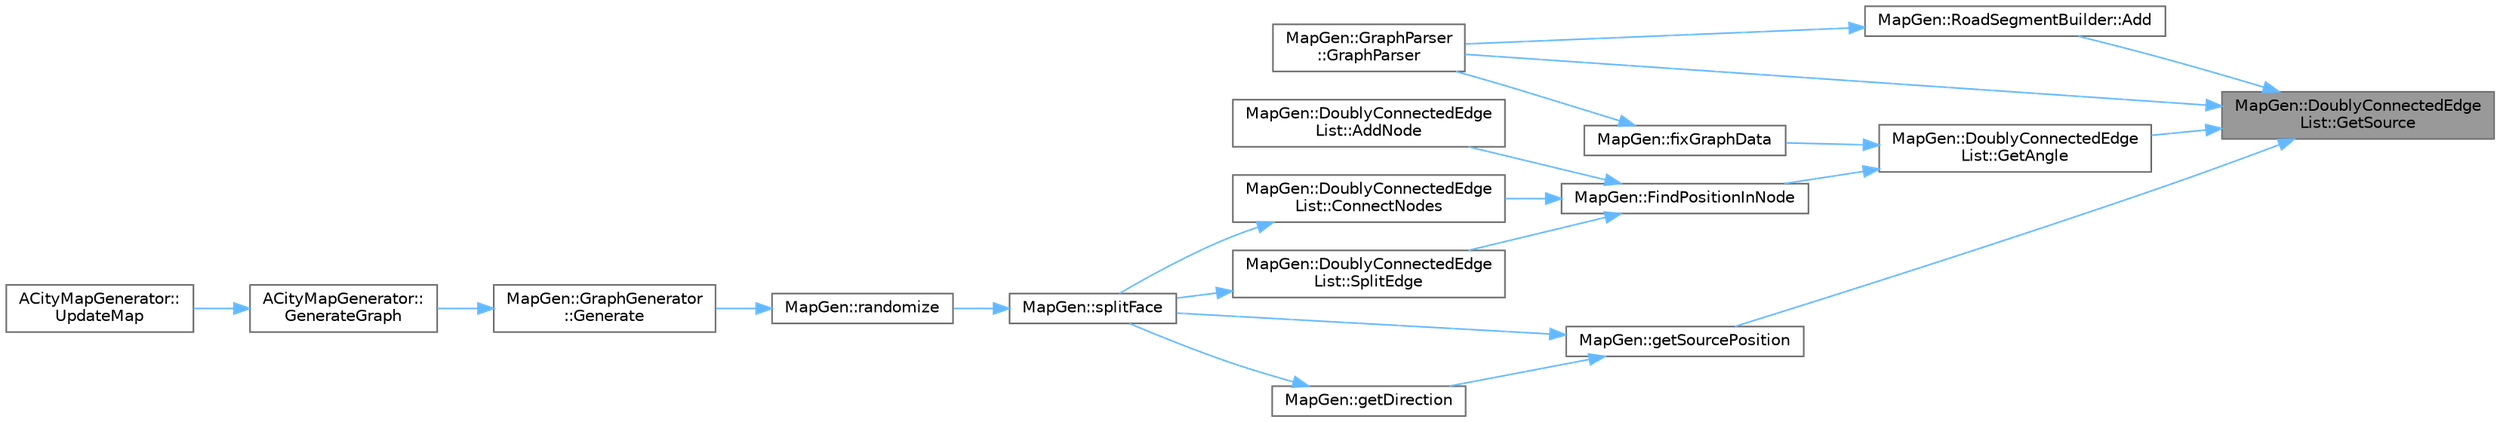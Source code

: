 digraph "MapGen::DoublyConnectedEdgeList::GetSource"
{
 // INTERACTIVE_SVG=YES
 // LATEX_PDF_SIZE
  bgcolor="transparent";
  edge [fontname=Helvetica,fontsize=10,labelfontname=Helvetica,labelfontsize=10];
  node [fontname=Helvetica,fontsize=10,shape=box,height=0.2,width=0.4];
  rankdir="RL";
  Node1 [id="Node000001",label="MapGen::DoublyConnectedEdge\lList::GetSource",height=0.2,width=0.4,color="gray40", fillcolor="grey60", style="filled", fontcolor="black",tooltip=" "];
  Node1 -> Node2 [id="edge1_Node000001_Node000002",dir="back",color="steelblue1",style="solid",tooltip=" "];
  Node2 [id="Node000002",label="MapGen::RoadSegmentBuilder::Add",height=0.2,width=0.4,color="grey40", fillcolor="white", style="filled",URL="$d6/d23/classMapGen_1_1RoadSegmentBuilder.html#a2a1c2abec3305901c97cc124d2babc05",tooltip=" "];
  Node2 -> Node3 [id="edge2_Node000002_Node000003",dir="back",color="steelblue1",style="solid",tooltip=" "];
  Node3 [id="Node000003",label="MapGen::GraphParser\l::GraphParser",height=0.2,width=0.4,color="grey40", fillcolor="white", style="filled",URL="$d0/d95/classMapGen_1_1GraphParser.html#a29cba7f149768e4865016cc96451babf",tooltip=" "];
  Node1 -> Node4 [id="edge3_Node000001_Node000004",dir="back",color="steelblue1",style="solid",tooltip=" "];
  Node4 [id="Node000004",label="MapGen::DoublyConnectedEdge\lList::GetAngle",height=0.2,width=0.4,color="grey40", fillcolor="white", style="filled",URL="$d3/d57/classMapGen_1_1DoublyConnectedEdgeList.html#a3932fa65377660f9cbfa829cf068ae08",tooltip="Return the angle [-pi, pi] of the half-edge."];
  Node4 -> Node5 [id="edge4_Node000004_Node000005",dir="back",color="steelblue1",style="solid",tooltip=" "];
  Node5 [id="Node000005",label="MapGen::FindPositionInNode",height=0.2,width=0.4,color="grey40", fillcolor="white", style="filled",URL="$d2/de5/namespaceMapGen.html#a42712bbc8b13aab6cc42cf759ba55e75",tooltip="Return the pair {prev, next}, where prev/next is the previous/next edge counterclockwise around edge'..."];
  Node5 -> Node6 [id="edge5_Node000005_Node000006",dir="back",color="steelblue1",style="solid",tooltip=" "];
  Node6 [id="Node000006",label="MapGen::DoublyConnectedEdge\lList::AddNode",height=0.2,width=0.4,color="grey40", fillcolor="white", style="filled",URL="$d3/d57/classMapGen_1_1DoublyConnectedEdgeList.html#a14f0d15cf1acf1c405ca071f51750bcd",tooltip="{"];
  Node5 -> Node7 [id="edge6_Node000005_Node000007",dir="back",color="steelblue1",style="solid",tooltip=" "];
  Node7 [id="Node000007",label="MapGen::DoublyConnectedEdge\lList::ConnectNodes",height=0.2,width=0.4,color="grey40", fillcolor="white", style="filled",URL="$d3/d57/classMapGen_1_1DoublyConnectedEdgeList.html#a1f79a55d59b75d36c5ad5bd76ae7c420",tooltip="Connect two nodes by a pair of edges."];
  Node7 -> Node8 [id="edge7_Node000007_Node000008",dir="back",color="steelblue1",style="solid",tooltip=" "];
  Node8 [id="Node000008",label="MapGen::splitFace",height=0.2,width=0.4,color="grey40", fillcolor="white", style="filled",URL="$d2/de5/namespaceMapGen.html#a975b7ba69fe3408db8acadb9ebf288d9",tooltip=" "];
  Node8 -> Node9 [id="edge8_Node000008_Node000009",dir="back",color="steelblue1",style="solid",tooltip=" "];
  Node9 [id="Node000009",label="MapGen::randomize",height=0.2,width=0.4,color="grey40", fillcolor="white", style="filled",URL="$d2/de5/namespaceMapGen.html#a4163fb6b1450e8a10069d7bfb54796fe",tooltip=" "];
  Node9 -> Node10 [id="edge9_Node000009_Node000010",dir="back",color="steelblue1",style="solid",tooltip=" "];
  Node10 [id="Node000010",label="MapGen::GraphGenerator\l::Generate",height=0.2,width=0.4,color="grey40", fillcolor="white", style="filled",URL="$dc/d79/classMapGen_1_1GraphGenerator.html#aa6c4299ca0d9ef55d4c7d2a2ac0eb5b0",tooltip="Create a squared DoublyConnectedEdgeList of size SizeX times SizeY and generate random connections in..."];
  Node10 -> Node11 [id="edge10_Node000010_Node000011",dir="back",color="steelblue1",style="solid",tooltip=" "];
  Node11 [id="Node000011",label="ACityMapGenerator::\lGenerateGraph",height=0.2,width=0.4,color="grey40", fillcolor="white", style="filled",URL="$d1/ddb/classACityMapGenerator.html#a2b16ca4cb297f67893132bad83a2b4da",tooltip="Regenerate the DCEL."];
  Node11 -> Node12 [id="edge11_Node000011_Node000012",dir="back",color="steelblue1",style="solid",tooltip=" "];
  Node12 [id="Node000012",label="ACityMapGenerator::\lUpdateMap",height=0.2,width=0.4,color="grey40", fillcolor="white", style="filled",URL="$d1/ddb/classACityMapGenerator.html#a5ad53319596101e96076a12eab41b9c1",tooltip="Here does nothing, implement in derived classes."];
  Node5 -> Node13 [id="edge12_Node000005_Node000013",dir="back",color="steelblue1",style="solid",tooltip=" "];
  Node13 [id="Node000013",label="MapGen::DoublyConnectedEdge\lList::SplitEdge",height=0.2,width=0.4,color="grey40", fillcolor="white", style="filled",URL="$d3/d57/classMapGen_1_1DoublyConnectedEdgeList.html#af59d36c63351d9bcd715d5b26670b4b7",tooltip="Split HalfEdge (and its pair) at Position."];
  Node13 -> Node8 [id="edge13_Node000013_Node000008",dir="back",color="steelblue1",style="solid",tooltip=" "];
  Node4 -> Node14 [id="edge14_Node000004_Node000014",dir="back",color="steelblue1",style="solid",tooltip=" "];
  Node14 [id="Node000014",label="MapGen::fixGraphData",height=0.2,width=0.4,color="grey40", fillcolor="white", style="filled",URL="$d2/de5/namespaceMapGen.html#a61ea18de27aac306fc04cf4ebf8038c3",tooltip=" "];
  Node14 -> Node3 [id="edge15_Node000014_Node000003",dir="back",color="steelblue1",style="solid",tooltip=" "];
  Node1 -> Node15 [id="edge16_Node000001_Node000015",dir="back",color="steelblue1",style="solid",tooltip=" "];
  Node15 [id="Node000015",label="MapGen::getSourcePosition",height=0.2,width=0.4,color="grey40", fillcolor="white", style="filled",URL="$d2/de5/namespaceMapGen.html#ae32dafe96bb829b6aa1983cf7a6abb2e",tooltip=" "];
  Node15 -> Node16 [id="edge17_Node000015_Node000016",dir="back",color="steelblue1",style="solid",tooltip=" "];
  Node16 [id="Node000016",label="MapGen::getDirection",height=0.2,width=0.4,color="grey40", fillcolor="white", style="filled",URL="$d2/de5/namespaceMapGen.html#afd4192eace622e317c7874a926d2c20c",tooltip=" "];
  Node16 -> Node8 [id="edge18_Node000016_Node000008",dir="back",color="steelblue1",style="solid",tooltip=" "];
  Node15 -> Node8 [id="edge19_Node000015_Node000008",dir="back",color="steelblue1",style="solid",tooltip=" "];
  Node1 -> Node3 [id="edge20_Node000001_Node000003",dir="back",color="steelblue1",style="solid",tooltip=" "];
}
